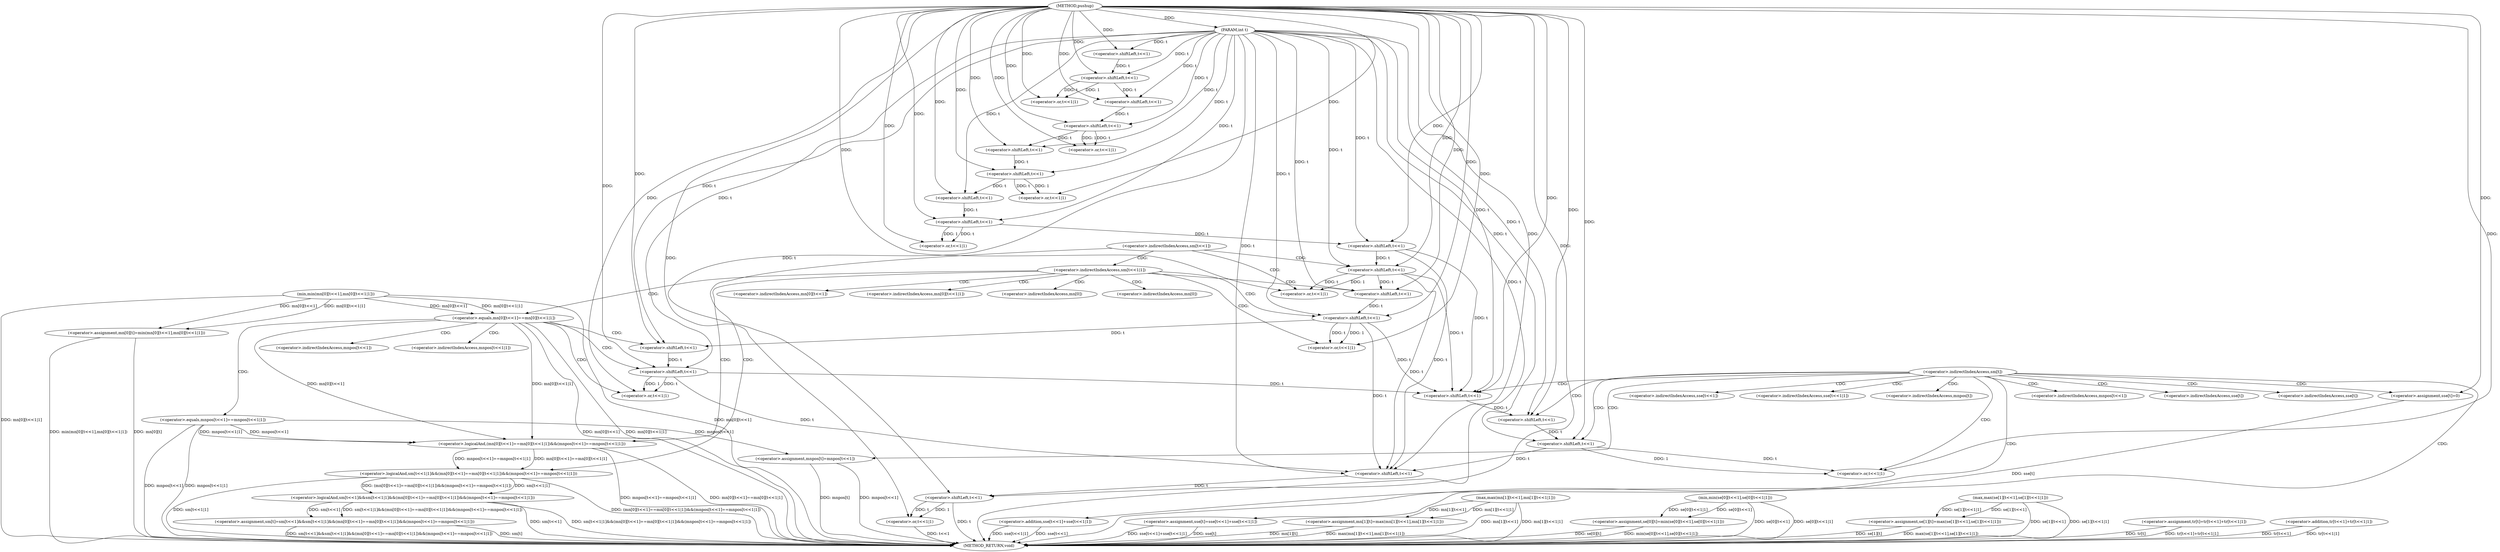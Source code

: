 digraph "pushup" {  
"1000762" [label = "(METHOD,pushup)" ]
"1000960" [label = "(METHOD_RETURN,void)" ]
"1000763" [label = "(PARAM,int t)" ]
"1000765" [label = "(<operator>.assignment,mn[0][t]=min(mn[0][t<<1],mn[0][t<<1|1]))" ]
"1000788" [label = "(<operator>.assignment,mn[1][t]=max(mn[1][t<<1],mn[1][t<<1|1]))" ]
"1000811" [label = "(<operator>.assignment,se[0][t]=min(se[0][t<<1],se[0][t<<1|1]))" ]
"1000834" [label = "(<operator>.assignment,se[1][t]=max(se[1][t<<1],se[1][t<<1|1]))" ]
"1000857" [label = "(<operator>.assignment,sm[t]=sm[t<<1]&&sm[t<<1|1]&&(mn[0][t<<1]==mn[0][t<<1|1])&&(mnpos[t<<1]==mnpos[t<<1|1]))" ]
"1000943" [label = "(<operator>.assignment,tr[t]=tr[t<<1]+tr[t<<1|1])" ]
"1000771" [label = "(min,min(mn[0][t<<1],mn[0][t<<1|1]))" ]
"1000794" [label = "(max,max(mn[1][t<<1],mn[1][t<<1|1]))" ]
"1000817" [label = "(min,min(se[0][t<<1],se[0][t<<1|1]))" ]
"1000840" [label = "(max,max(se[1][t<<1],se[1][t<<1|1]))" ]
"1000861" [label = "(<operator>.logicalAnd,sm[t<<1]&&sm[t<<1|1]&&(mn[0][t<<1]==mn[0][t<<1|1])&&(mnpos[t<<1]==mnpos[t<<1|1]))" ]
"1000911" [label = "(<operator>.assignment,mnpos[t]=mnpos[t<<1])" ]
"1000920" [label = "(<operator>.assignment,sse[t]=sse[t<<1]+sse[t<<1|1])" ]
"1000938" [label = "(<operator>.assignment,sse[t]=0)" ]
"1000947" [label = "(<operator>.addition,tr[t<<1]+tr[t<<1|1])" ]
"1000867" [label = "(<operator>.logicalAnd,sm[t<<1|1]&&(mn[0][t<<1]==mn[0][t<<1|1])&&(mnpos[t<<1]==mnpos[t<<1|1]))" ]
"1000776" [label = "(<operator>.shiftLeft,t<<1)" ]
"1000783" [label = "(<operator>.or,t<<1|1)" ]
"1000799" [label = "(<operator>.shiftLeft,t<<1)" ]
"1000806" [label = "(<operator>.or,t<<1|1)" ]
"1000822" [label = "(<operator>.shiftLeft,t<<1)" ]
"1000829" [label = "(<operator>.or,t<<1|1)" ]
"1000845" [label = "(<operator>.shiftLeft,t<<1)" ]
"1000852" [label = "(<operator>.or,t<<1|1)" ]
"1000864" [label = "(<operator>.shiftLeft,t<<1)" ]
"1000875" [label = "(<operator>.logicalAnd,(mn[0][t<<1]==mn[0][t<<1|1])&&(mnpos[t<<1]==mnpos[t<<1|1]))" ]
"1000924" [label = "(<operator>.addition,sse[t<<1]+sse[t<<1|1])" ]
"1000950" [label = "(<operator>.shiftLeft,t<<1)" ]
"1000955" [label = "(<operator>.or,t<<1|1)" ]
"1000784" [label = "(<operator>.shiftLeft,t<<1)" ]
"1000807" [label = "(<operator>.shiftLeft,t<<1)" ]
"1000830" [label = "(<operator>.shiftLeft,t<<1)" ]
"1000853" [label = "(<operator>.shiftLeft,t<<1)" ]
"1000870" [label = "(<operator>.or,t<<1|1)" ]
"1000876" [label = "(<operator>.equals,mn[0][t<<1]==mn[0][t<<1|1])" ]
"1000893" [label = "(<operator>.equals,mnpos[t<<1]==mnpos[t<<1|1])" ]
"1000917" [label = "(<operator>.shiftLeft,t<<1)" ]
"1000956" [label = "(<operator>.shiftLeft,t<<1)" ]
"1000871" [label = "(<operator>.shiftLeft,t<<1)" ]
"1000927" [label = "(<operator>.shiftLeft,t<<1)" ]
"1000932" [label = "(<operator>.or,t<<1|1)" ]
"1000881" [label = "(<operator>.shiftLeft,t<<1)" ]
"1000888" [label = "(<operator>.or,t<<1|1)" ]
"1000896" [label = "(<operator>.shiftLeft,t<<1)" ]
"1000901" [label = "(<operator>.or,t<<1|1)" ]
"1000933" [label = "(<operator>.shiftLeft,t<<1)" ]
"1000889" [label = "(<operator>.shiftLeft,t<<1)" ]
"1000902" [label = "(<operator>.shiftLeft,t<<1)" ]
"1000907" [label = "(<operator>.indirectIndexAccess,sm[t])" ]
"1000862" [label = "(<operator>.indirectIndexAccess,sm[t<<1])" ]
"1000868" [label = "(<operator>.indirectIndexAccess,sm[t<<1|1])" ]
"1000912" [label = "(<operator>.indirectIndexAccess,mnpos[t])" ]
"1000915" [label = "(<operator>.indirectIndexAccess,mnpos[t<<1])" ]
"1000921" [label = "(<operator>.indirectIndexAccess,sse[t])" ]
"1000939" [label = "(<operator>.indirectIndexAccess,sse[t])" ]
"1000925" [label = "(<operator>.indirectIndexAccess,sse[t<<1])" ]
"1000930" [label = "(<operator>.indirectIndexAccess,sse[t<<1|1])" ]
"1000877" [label = "(<operator>.indirectIndexAccess,mn[0][t<<1])" ]
"1000884" [label = "(<operator>.indirectIndexAccess,mn[0][t<<1|1])" ]
"1000894" [label = "(<operator>.indirectIndexAccess,mnpos[t<<1])" ]
"1000899" [label = "(<operator>.indirectIndexAccess,mnpos[t<<1|1])" ]
"1000878" [label = "(<operator>.indirectIndexAccess,mn[0])" ]
"1000885" [label = "(<operator>.indirectIndexAccess,mn[0])" ]
  "1000763" -> "1000960"  [ label = "DDG: t"] 
  "1000765" -> "1000960"  [ label = "DDG: mn[0][t]"] 
  "1000771" -> "1000960"  [ label = "DDG: mn[0][t<<1]"] 
  "1000771" -> "1000960"  [ label = "DDG: mn[0][t<<1|1]"] 
  "1000765" -> "1000960"  [ label = "DDG: min(mn[0][t<<1],mn[0][t<<1|1])"] 
  "1000788" -> "1000960"  [ label = "DDG: mn[1][t]"] 
  "1000794" -> "1000960"  [ label = "DDG: mn[1][t<<1]"] 
  "1000794" -> "1000960"  [ label = "DDG: mn[1][t<<1|1]"] 
  "1000788" -> "1000960"  [ label = "DDG: max(mn[1][t<<1],mn[1][t<<1|1])"] 
  "1000811" -> "1000960"  [ label = "DDG: se[0][t]"] 
  "1000817" -> "1000960"  [ label = "DDG: se[0][t<<1]"] 
  "1000817" -> "1000960"  [ label = "DDG: se[0][t<<1|1]"] 
  "1000811" -> "1000960"  [ label = "DDG: min(se[0][t<<1],se[0][t<<1|1])"] 
  "1000834" -> "1000960"  [ label = "DDG: se[1][t]"] 
  "1000840" -> "1000960"  [ label = "DDG: se[1][t<<1]"] 
  "1000840" -> "1000960"  [ label = "DDG: se[1][t<<1|1]"] 
  "1000834" -> "1000960"  [ label = "DDG: max(se[1][t<<1],se[1][t<<1|1])"] 
  "1000857" -> "1000960"  [ label = "DDG: sm[t]"] 
  "1000861" -> "1000960"  [ label = "DDG: sm[t<<1]"] 
  "1000867" -> "1000960"  [ label = "DDG: sm[t<<1|1]"] 
  "1000876" -> "1000960"  [ label = "DDG: mn[0][t<<1]"] 
  "1000876" -> "1000960"  [ label = "DDG: mn[0][t<<1|1]"] 
  "1000875" -> "1000960"  [ label = "DDG: mn[0][t<<1]==mn[0][t<<1|1]"] 
  "1000893" -> "1000960"  [ label = "DDG: mnpos[t<<1]"] 
  "1000893" -> "1000960"  [ label = "DDG: mnpos[t<<1|1]"] 
  "1000875" -> "1000960"  [ label = "DDG: mnpos[t<<1]==mnpos[t<<1|1]"] 
  "1000867" -> "1000960"  [ label = "DDG: (mn[0][t<<1]==mn[0][t<<1|1])&&(mnpos[t<<1]==mnpos[t<<1|1])"] 
  "1000861" -> "1000960"  [ label = "DDG: sm[t<<1|1]&&(mn[0][t<<1]==mn[0][t<<1|1])&&(mnpos[t<<1]==mnpos[t<<1|1])"] 
  "1000857" -> "1000960"  [ label = "DDG: sm[t<<1]&&sm[t<<1|1]&&(mn[0][t<<1]==mn[0][t<<1|1])&&(mnpos[t<<1]==mnpos[t<<1|1])"] 
  "1000938" -> "1000960"  [ label = "DDG: sse[t]"] 
  "1000911" -> "1000960"  [ label = "DDG: mnpos[t]"] 
  "1000911" -> "1000960"  [ label = "DDG: mnpos[t<<1]"] 
  "1000920" -> "1000960"  [ label = "DDG: sse[t]"] 
  "1000924" -> "1000960"  [ label = "DDG: sse[t<<1]"] 
  "1000924" -> "1000960"  [ label = "DDG: sse[t<<1|1]"] 
  "1000920" -> "1000960"  [ label = "DDG: sse[t<<1]+sse[t<<1|1]"] 
  "1000943" -> "1000960"  [ label = "DDG: tr[t]"] 
  "1000947" -> "1000960"  [ label = "DDG: tr[t<<1]"] 
  "1000956" -> "1000960"  [ label = "DDG: t"] 
  "1000955" -> "1000960"  [ label = "DDG: t<<1"] 
  "1000947" -> "1000960"  [ label = "DDG: tr[t<<1|1]"] 
  "1000943" -> "1000960"  [ label = "DDG: tr[t<<1]+tr[t<<1|1]"] 
  "1000762" -> "1000763"  [ label = "DDG: "] 
  "1000771" -> "1000765"  [ label = "DDG: mn[0][t<<1]"] 
  "1000771" -> "1000765"  [ label = "DDG: mn[0][t<<1|1]"] 
  "1000794" -> "1000788"  [ label = "DDG: mn[1][t<<1]"] 
  "1000794" -> "1000788"  [ label = "DDG: mn[1][t<<1|1]"] 
  "1000817" -> "1000811"  [ label = "DDG: se[0][t<<1|1]"] 
  "1000817" -> "1000811"  [ label = "DDG: se[0][t<<1]"] 
  "1000840" -> "1000834"  [ label = "DDG: se[1][t<<1|1]"] 
  "1000840" -> "1000834"  [ label = "DDG: se[1][t<<1]"] 
  "1000861" -> "1000857"  [ label = "DDG: sm[t<<1|1]&&(mn[0][t<<1]==mn[0][t<<1|1])&&(mnpos[t<<1]==mnpos[t<<1|1])"] 
  "1000861" -> "1000857"  [ label = "DDG: sm[t<<1]"] 
  "1000867" -> "1000861"  [ label = "DDG: sm[t<<1|1]"] 
  "1000867" -> "1000861"  [ label = "DDG: (mn[0][t<<1]==mn[0][t<<1|1])&&(mnpos[t<<1]==mnpos[t<<1|1])"] 
  "1000893" -> "1000911"  [ label = "DDG: mnpos[t<<1]"] 
  "1000762" -> "1000938"  [ label = "DDG: "] 
  "1000875" -> "1000867"  [ label = "DDG: mn[0][t<<1]==mn[0][t<<1|1]"] 
  "1000875" -> "1000867"  [ label = "DDG: mnpos[t<<1]==mnpos[t<<1|1]"] 
  "1000763" -> "1000776"  [ label = "DDG: t"] 
  "1000762" -> "1000776"  [ label = "DDG: "] 
  "1000784" -> "1000783"  [ label = "DDG: 1"] 
  "1000784" -> "1000783"  [ label = "DDG: t"] 
  "1000762" -> "1000783"  [ label = "DDG: "] 
  "1000784" -> "1000799"  [ label = "DDG: t"] 
  "1000763" -> "1000799"  [ label = "DDG: t"] 
  "1000762" -> "1000799"  [ label = "DDG: "] 
  "1000807" -> "1000806"  [ label = "DDG: 1"] 
  "1000807" -> "1000806"  [ label = "DDG: t"] 
  "1000762" -> "1000806"  [ label = "DDG: "] 
  "1000807" -> "1000822"  [ label = "DDG: t"] 
  "1000763" -> "1000822"  [ label = "DDG: t"] 
  "1000762" -> "1000822"  [ label = "DDG: "] 
  "1000830" -> "1000829"  [ label = "DDG: 1"] 
  "1000830" -> "1000829"  [ label = "DDG: t"] 
  "1000762" -> "1000829"  [ label = "DDG: "] 
  "1000830" -> "1000845"  [ label = "DDG: t"] 
  "1000763" -> "1000845"  [ label = "DDG: t"] 
  "1000762" -> "1000845"  [ label = "DDG: "] 
  "1000853" -> "1000852"  [ label = "DDG: 1"] 
  "1000853" -> "1000852"  [ label = "DDG: t"] 
  "1000762" -> "1000852"  [ label = "DDG: "] 
  "1000853" -> "1000864"  [ label = "DDG: t"] 
  "1000763" -> "1000864"  [ label = "DDG: t"] 
  "1000762" -> "1000864"  [ label = "DDG: "] 
  "1000876" -> "1000875"  [ label = "DDG: mn[0][t<<1|1]"] 
  "1000876" -> "1000875"  [ label = "DDG: mn[0][t<<1]"] 
  "1000893" -> "1000875"  [ label = "DDG: mnpos[t<<1]"] 
  "1000893" -> "1000875"  [ label = "DDG: mnpos[t<<1|1]"] 
  "1000864" -> "1000950"  [ label = "DDG: t"] 
  "1000871" -> "1000950"  [ label = "DDG: t"] 
  "1000889" -> "1000950"  [ label = "DDG: t"] 
  "1000902" -> "1000950"  [ label = "DDG: t"] 
  "1000933" -> "1000950"  [ label = "DDG: t"] 
  "1000763" -> "1000950"  [ label = "DDG: t"] 
  "1000762" -> "1000950"  [ label = "DDG: "] 
  "1000956" -> "1000955"  [ label = "DDG: t"] 
  "1000956" -> "1000955"  [ label = "DDG: 1"] 
  "1000762" -> "1000955"  [ label = "DDG: "] 
  "1000776" -> "1000784"  [ label = "DDG: t"] 
  "1000763" -> "1000784"  [ label = "DDG: t"] 
  "1000762" -> "1000784"  [ label = "DDG: "] 
  "1000799" -> "1000807"  [ label = "DDG: t"] 
  "1000763" -> "1000807"  [ label = "DDG: t"] 
  "1000762" -> "1000807"  [ label = "DDG: "] 
  "1000822" -> "1000830"  [ label = "DDG: t"] 
  "1000763" -> "1000830"  [ label = "DDG: t"] 
  "1000762" -> "1000830"  [ label = "DDG: "] 
  "1000845" -> "1000853"  [ label = "DDG: t"] 
  "1000763" -> "1000853"  [ label = "DDG: t"] 
  "1000762" -> "1000853"  [ label = "DDG: "] 
  "1000871" -> "1000870"  [ label = "DDG: 1"] 
  "1000871" -> "1000870"  [ label = "DDG: t"] 
  "1000762" -> "1000870"  [ label = "DDG: "] 
  "1000771" -> "1000876"  [ label = "DDG: mn[0][t<<1]"] 
  "1000771" -> "1000876"  [ label = "DDG: mn[0][t<<1|1]"] 
  "1000864" -> "1000917"  [ label = "DDG: t"] 
  "1000871" -> "1000917"  [ label = "DDG: t"] 
  "1000889" -> "1000917"  [ label = "DDG: t"] 
  "1000902" -> "1000917"  [ label = "DDG: t"] 
  "1000763" -> "1000917"  [ label = "DDG: t"] 
  "1000762" -> "1000917"  [ label = "DDG: "] 
  "1000950" -> "1000956"  [ label = "DDG: t"] 
  "1000763" -> "1000956"  [ label = "DDG: t"] 
  "1000762" -> "1000956"  [ label = "DDG: "] 
  "1000864" -> "1000871"  [ label = "DDG: t"] 
  "1000763" -> "1000871"  [ label = "DDG: t"] 
  "1000762" -> "1000871"  [ label = "DDG: "] 
  "1000917" -> "1000927"  [ label = "DDG: t"] 
  "1000763" -> "1000927"  [ label = "DDG: t"] 
  "1000762" -> "1000927"  [ label = "DDG: "] 
  "1000933" -> "1000932"  [ label = "DDG: 1"] 
  "1000933" -> "1000932"  [ label = "DDG: t"] 
  "1000762" -> "1000932"  [ label = "DDG: "] 
  "1000871" -> "1000881"  [ label = "DDG: t"] 
  "1000763" -> "1000881"  [ label = "DDG: t"] 
  "1000762" -> "1000881"  [ label = "DDG: "] 
  "1000889" -> "1000888"  [ label = "DDG: t"] 
  "1000889" -> "1000888"  [ label = "DDG: 1"] 
  "1000762" -> "1000888"  [ label = "DDG: "] 
  "1000889" -> "1000896"  [ label = "DDG: t"] 
  "1000763" -> "1000896"  [ label = "DDG: t"] 
  "1000762" -> "1000896"  [ label = "DDG: "] 
  "1000902" -> "1000901"  [ label = "DDG: t"] 
  "1000902" -> "1000901"  [ label = "DDG: 1"] 
  "1000762" -> "1000901"  [ label = "DDG: "] 
  "1000927" -> "1000933"  [ label = "DDG: t"] 
  "1000763" -> "1000933"  [ label = "DDG: t"] 
  "1000762" -> "1000933"  [ label = "DDG: "] 
  "1000881" -> "1000889"  [ label = "DDG: t"] 
  "1000763" -> "1000889"  [ label = "DDG: t"] 
  "1000762" -> "1000889"  [ label = "DDG: "] 
  "1000896" -> "1000902"  [ label = "DDG: t"] 
  "1000763" -> "1000902"  [ label = "DDG: t"] 
  "1000762" -> "1000902"  [ label = "DDG: "] 
  "1000907" -> "1000927"  [ label = "CDG: "] 
  "1000907" -> "1000933"  [ label = "CDG: "] 
  "1000907" -> "1000915"  [ label = "CDG: "] 
  "1000907" -> "1000930"  [ label = "CDG: "] 
  "1000907" -> "1000917"  [ label = "CDG: "] 
  "1000907" -> "1000932"  [ label = "CDG: "] 
  "1000907" -> "1000939"  [ label = "CDG: "] 
  "1000907" -> "1000938"  [ label = "CDG: "] 
  "1000907" -> "1000925"  [ label = "CDG: "] 
  "1000907" -> "1000912"  [ label = "CDG: "] 
  "1000907" -> "1000920"  [ label = "CDG: "] 
  "1000907" -> "1000911"  [ label = "CDG: "] 
  "1000907" -> "1000924"  [ label = "CDG: "] 
  "1000907" -> "1000921"  [ label = "CDG: "] 
  "1000862" -> "1000867"  [ label = "CDG: "] 
  "1000862" -> "1000868"  [ label = "CDG: "] 
  "1000862" -> "1000870"  [ label = "CDG: "] 
  "1000862" -> "1000871"  [ label = "CDG: "] 
  "1000868" -> "1000884"  [ label = "CDG: "] 
  "1000868" -> "1000875"  [ label = "CDG: "] 
  "1000868" -> "1000885"  [ label = "CDG: "] 
  "1000868" -> "1000881"  [ label = "CDG: "] 
  "1000868" -> "1000876"  [ label = "CDG: "] 
  "1000868" -> "1000878"  [ label = "CDG: "] 
  "1000868" -> "1000889"  [ label = "CDG: "] 
  "1000868" -> "1000888"  [ label = "CDG: "] 
  "1000868" -> "1000877"  [ label = "CDG: "] 
  "1000876" -> "1000901"  [ label = "CDG: "] 
  "1000876" -> "1000896"  [ label = "CDG: "] 
  "1000876" -> "1000893"  [ label = "CDG: "] 
  "1000876" -> "1000902"  [ label = "CDG: "] 
  "1000876" -> "1000894"  [ label = "CDG: "] 
  "1000876" -> "1000899"  [ label = "CDG: "] 
}
